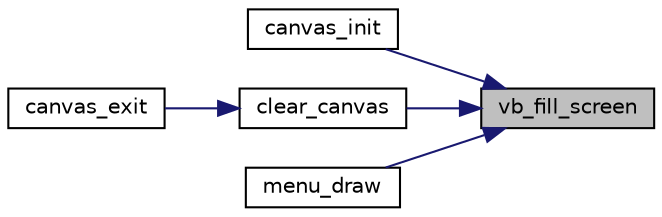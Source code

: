 digraph "vb_fill_screen"
{
 // LATEX_PDF_SIZE
  edge [fontname="Helvetica",fontsize="10",labelfontname="Helvetica",labelfontsize="10"];
  node [fontname="Helvetica",fontsize="10",shape=record];
  rankdir="RL";
  Node1 [label="vb_fill_screen",height=0.2,width=0.4,color="black", fillcolor="grey75", style="filled", fontcolor="black",tooltip="Fills the given buffer with the given color."];
  Node1 -> Node2 [dir="back",color="midnightblue",fontsize="10",style="solid",fontname="Helvetica"];
  Node2 [label="canvas_init",height=0.2,width=0.4,color="black", fillcolor="white", style="filled",URL="$group__canvas.html#ga89158f823ed46f7986c46db1ba08578d",tooltip="Initiates the canvas by setting up its initial content."];
  Node1 -> Node3 [dir="back",color="midnightblue",fontsize="10",style="solid",fontname="Helvetica"];
  Node3 [label="clear_canvas",height=0.2,width=0.4,color="black", fillcolor="white", style="filled",URL="$group__canvas.html#ga5b31467d787bcd9102fc76dff6aaa4ab",tooltip="Clears all the canvas strokes."];
  Node3 -> Node4 [dir="back",color="midnightblue",fontsize="10",style="solid",fontname="Helvetica"];
  Node4 [label="canvas_exit",height=0.2,width=0.4,color="black", fillcolor="white", style="filled",URL="$group__canvas.html#ga70d19351c72c49f89e040a1fb90897c3",tooltip="Exits the canvas and frees the space allocated in memory to store its buffer."];
  Node1 -> Node5 [dir="back",color="midnightblue",fontsize="10",style="solid",fontname="Helvetica"];
  Node5 [label="menu_draw",height=0.2,width=0.4,color="black", fillcolor="white", style="filled",URL="$group__menu.html#ga35731eaa9442f8db276220d9fc77dcf6",tooltip="Draws the menu according to its state to the back buffer."];
}
